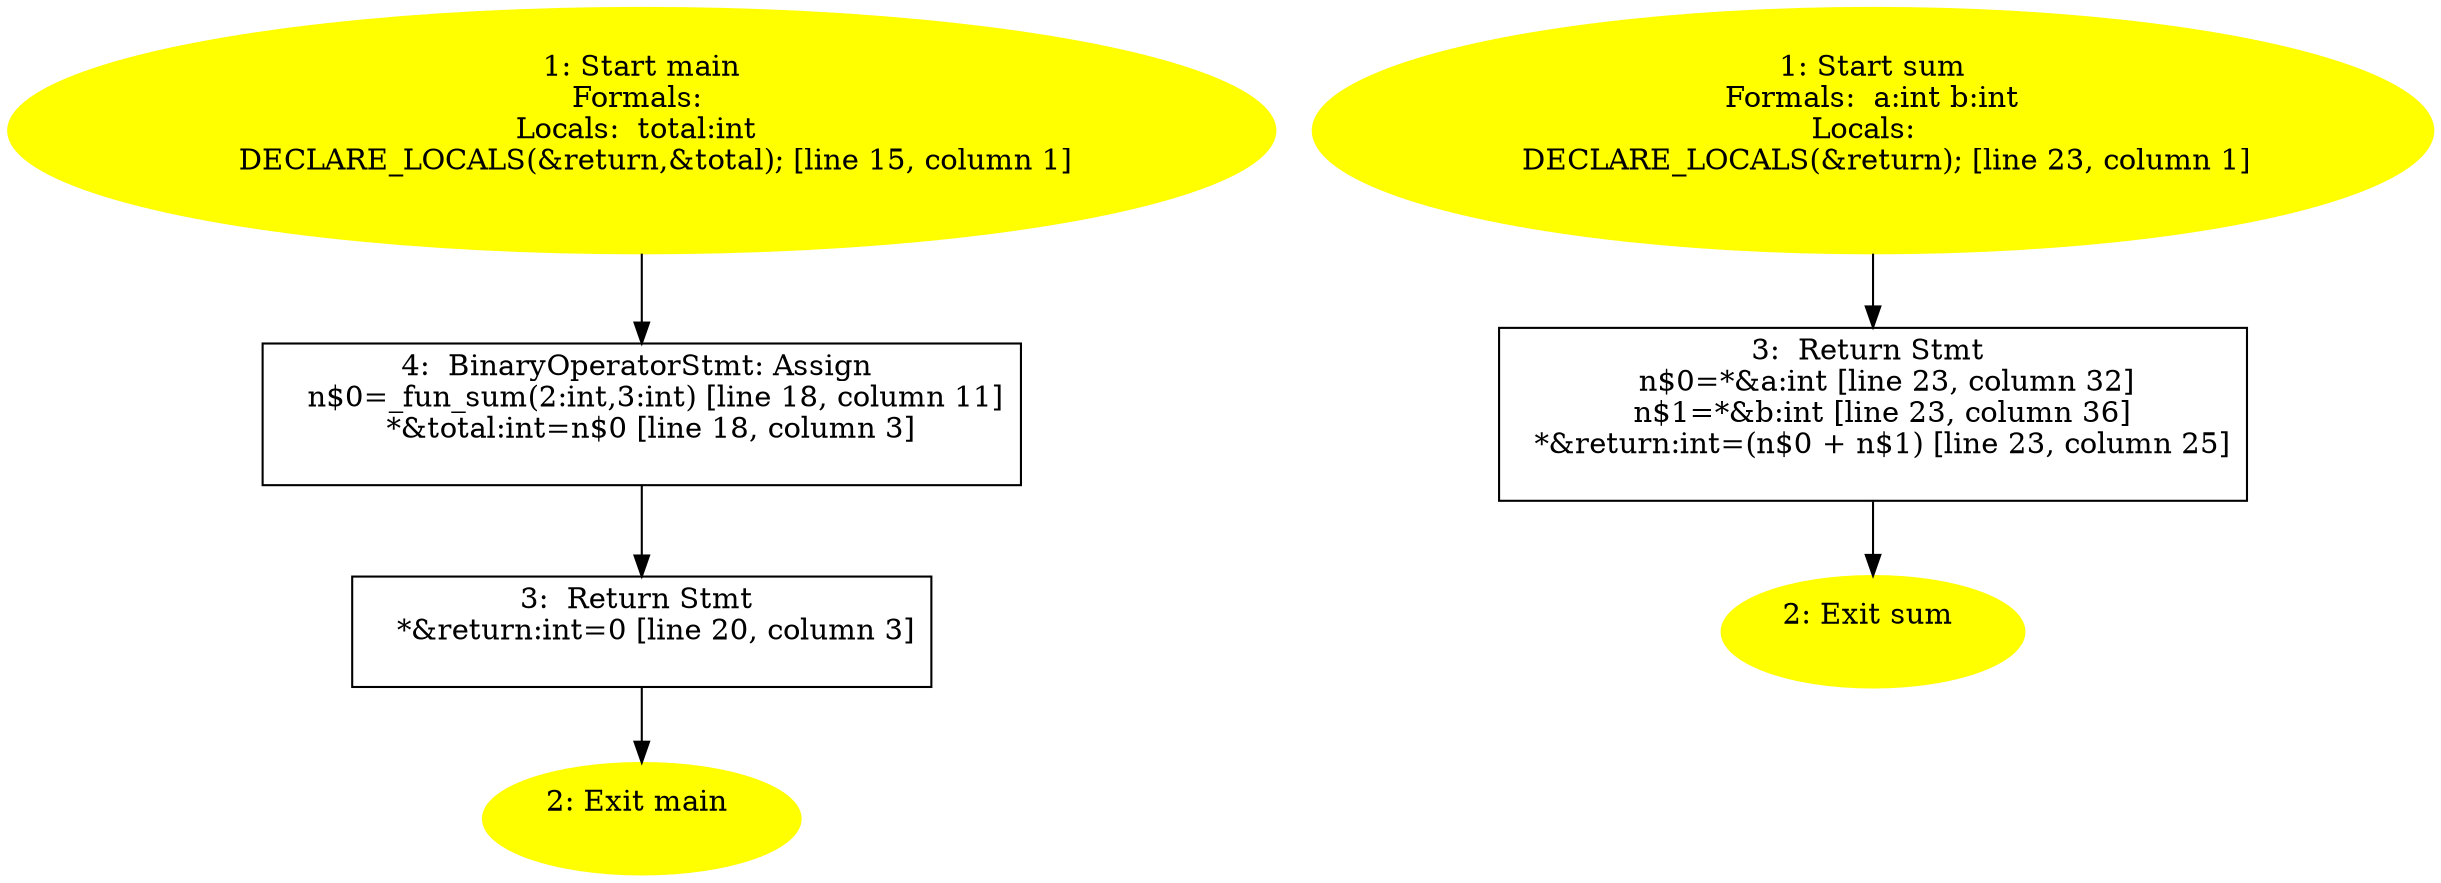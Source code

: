 /* @generated */
digraph cfg {
"main.fad58de7366495db4650cfefac2fcd61_1" [label="1: Start main\nFormals: \nLocals:  total:int \n   DECLARE_LOCALS(&return,&total); [line 15, column 1]\n " color=yellow style=filled]
	

	 "main.fad58de7366495db4650cfefac2fcd61_1" -> "main.fad58de7366495db4650cfefac2fcd61_4" ;
"main.fad58de7366495db4650cfefac2fcd61_2" [label="2: Exit main \n  " color=yellow style=filled]
	

"main.fad58de7366495db4650cfefac2fcd61_3" [label="3:  Return Stmt \n   *&return:int=0 [line 20, column 3]\n " shape="box"]
	

	 "main.fad58de7366495db4650cfefac2fcd61_3" -> "main.fad58de7366495db4650cfefac2fcd61_2" ;
"main.fad58de7366495db4650cfefac2fcd61_4" [label="4:  BinaryOperatorStmt: Assign \n   n$0=_fun_sum(2:int,3:int) [line 18, column 11]\n  *&total:int=n$0 [line 18, column 3]\n " shape="box"]
	

	 "main.fad58de7366495db4650cfefac2fcd61_4" -> "main.fad58de7366495db4650cfefac2fcd61_3" ;
"sum.1d623b89683f9ce4e074de1676d12416_1" [label="1: Start sum\nFormals:  a:int b:int\nLocals:  \n   DECLARE_LOCALS(&return); [line 23, column 1]\n " color=yellow style=filled]
	

	 "sum.1d623b89683f9ce4e074de1676d12416_1" -> "sum.1d623b89683f9ce4e074de1676d12416_3" ;
"sum.1d623b89683f9ce4e074de1676d12416_2" [label="2: Exit sum \n  " color=yellow style=filled]
	

"sum.1d623b89683f9ce4e074de1676d12416_3" [label="3:  Return Stmt \n   n$0=*&a:int [line 23, column 32]\n  n$1=*&b:int [line 23, column 36]\n  *&return:int=(n$0 + n$1) [line 23, column 25]\n " shape="box"]
	

	 "sum.1d623b89683f9ce4e074de1676d12416_3" -> "sum.1d623b89683f9ce4e074de1676d12416_2" ;
}
